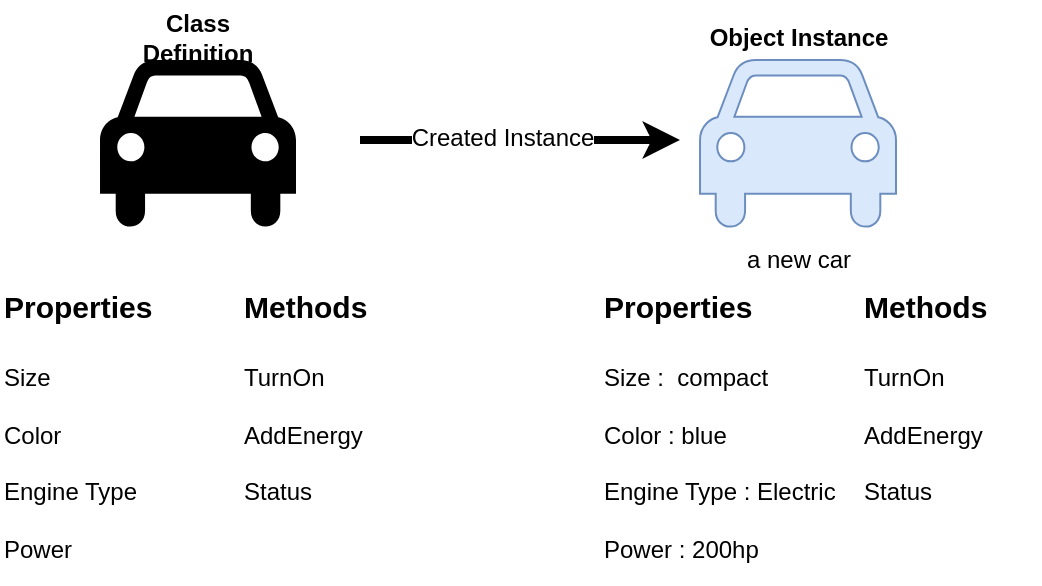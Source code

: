 <mxfile version="28.1.2" pages="3">
  <diagram id="C5RBs43oDa-KdzZeNtuy" name="Page-1">
    <mxGraphModel dx="1186" dy="882" grid="1" gridSize="10" guides="1" tooltips="1" connect="1" arrows="1" fold="1" page="1" pageScale="1" pageWidth="550" pageHeight="300" math="0" shadow="0">
      <root>
        <mxCell id="WIyWlLk6GJQsqaUBKTNV-0" />
        <mxCell id="WIyWlLk6GJQsqaUBKTNV-1" parent="WIyWlLk6GJQsqaUBKTNV-0" />
        <mxCell id="wlakqMtp103lP84yzMkq-0" value="" style="shape=mxgraph.signs.transportation.car_4;html=1;pointerEvents=1;fillColor=#000000;strokeColor=none;verticalLabelPosition=bottom;verticalAlign=top;align=center;" vertex="1" parent="WIyWlLk6GJQsqaUBKTNV-1">
          <mxGeometry x="60" y="30" width="98" height="86" as="geometry" />
        </mxCell>
        <mxCell id="wlakqMtp103lP84yzMkq-1" value="a new car" style="shape=mxgraph.signs.transportation.car_4;html=1;pointerEvents=1;fillColor=#dae8fc;strokeColor=#6c8ebf;verticalLabelPosition=bottom;verticalAlign=top;align=center;" vertex="1" parent="WIyWlLk6GJQsqaUBKTNV-1">
          <mxGeometry x="360" y="30" width="98" height="86" as="geometry" />
        </mxCell>
        <mxCell id="wlakqMtp103lP84yzMkq-2" value="" style="endArrow=classic;html=1;rounded=0;strokeWidth=4;" edge="1" parent="WIyWlLk6GJQsqaUBKTNV-1">
          <mxGeometry width="50" height="50" relative="1" as="geometry">
            <mxPoint x="190" y="70" as="sourcePoint" />
            <mxPoint x="350" y="70" as="targetPoint" />
          </mxGeometry>
        </mxCell>
        <mxCell id="wlakqMtp103lP84yzMkq-3" value="Created Instance" style="edgeLabel;html=1;align=center;verticalAlign=middle;resizable=0;points=[];fontSize=12;" vertex="1" connectable="0" parent="wlakqMtp103lP84yzMkq-2">
          <mxGeometry x="-0.117" y="1" relative="1" as="geometry">
            <mxPoint as="offset" />
          </mxGeometry>
        </mxCell>
        <mxCell id="wlakqMtp103lP84yzMkq-5" value="&lt;h1 style=&quot;margin-top: 0px;&quot;&gt;&lt;font style=&quot;font-size: 15px;&quot;&gt;Properties&lt;/font&gt;&lt;/h1&gt;&lt;div&gt;Size&lt;/div&gt;&lt;div&gt;&lt;br&gt;&lt;/div&gt;&lt;div&gt;Color&lt;/div&gt;&lt;div&gt;&lt;br&gt;&lt;/div&gt;&lt;div&gt;Engine Type&lt;/div&gt;&lt;div&gt;&lt;br&gt;&lt;/div&gt;&lt;div&gt;Power&lt;/div&gt;" style="text;html=1;whiteSpace=wrap;overflow=hidden;rounded=0;" vertex="1" parent="WIyWlLk6GJQsqaUBKTNV-1">
          <mxGeometry x="10" y="130" width="120" height="159" as="geometry" />
        </mxCell>
        <mxCell id="wlakqMtp103lP84yzMkq-6" value="&lt;h1 style=&quot;margin-top: 0px;&quot;&gt;&lt;font style=&quot;font-size: 15px;&quot;&gt;Methods&lt;/font&gt;&lt;/h1&gt;&lt;div&gt;TurnOn&lt;/div&gt;&lt;div&gt;&lt;br&gt;&lt;/div&gt;&lt;div&gt;AddEnergy&lt;/div&gt;&lt;div&gt;&lt;br&gt;&lt;/div&gt;&lt;div&gt;Status&lt;/div&gt;" style="text;html=1;whiteSpace=wrap;overflow=hidden;rounded=0;" vertex="1" parent="WIyWlLk6GJQsqaUBKTNV-1">
          <mxGeometry x="130" y="130" width="120" height="159" as="geometry" />
        </mxCell>
        <mxCell id="wlakqMtp103lP84yzMkq-7" value="&lt;h1 style=&quot;margin-top: 0px;&quot;&gt;&lt;font style=&quot;font-size: 15px;&quot;&gt;Properties&lt;/font&gt;&lt;/h1&gt;&lt;div&gt;Size :&amp;nbsp; compact&lt;/div&gt;&lt;div&gt;&lt;br&gt;&lt;/div&gt;&lt;div&gt;Color : blue&lt;/div&gt;&lt;div&gt;&lt;br&gt;&lt;/div&gt;&lt;div&gt;Engine Type : Electric&lt;/div&gt;&lt;div&gt;&lt;br&gt;&lt;/div&gt;&lt;div&gt;Power : 200hp&lt;/div&gt;" style="text;html=1;whiteSpace=wrap;overflow=hidden;rounded=0;" vertex="1" parent="WIyWlLk6GJQsqaUBKTNV-1">
          <mxGeometry x="310" y="130" width="120" height="159" as="geometry" />
        </mxCell>
        <mxCell id="wlakqMtp103lP84yzMkq-8" value="&lt;h1 style=&quot;margin-top: 0px;&quot;&gt;&lt;font style=&quot;font-size: 15px;&quot;&gt;Methods&lt;/font&gt;&lt;/h1&gt;&lt;div&gt;TurnOn&lt;/div&gt;&lt;div&gt;&lt;br&gt;&lt;/div&gt;&lt;div&gt;AddEnergy&lt;/div&gt;&lt;div&gt;&lt;br&gt;&lt;/div&gt;&lt;div&gt;Status&lt;/div&gt;&lt;div&gt;&lt;br&gt;&lt;/div&gt;&lt;div&gt;&lt;br&gt;&lt;/div&gt;" style="text;html=1;whiteSpace=wrap;overflow=hidden;rounded=0;" vertex="1" parent="WIyWlLk6GJQsqaUBKTNV-1">
          <mxGeometry x="440" y="130" width="90" height="149" as="geometry" />
        </mxCell>
        <mxCell id="wlakqMtp103lP84yzMkq-10" value="&lt;b style=&quot;text-wrap-mode: nowrap;&quot;&gt;Class Definition&lt;/b&gt;" style="text;html=1;align=center;verticalAlign=middle;whiteSpace=wrap;rounded=0;" vertex="1" parent="WIyWlLk6GJQsqaUBKTNV-1">
          <mxGeometry x="79" y="19" width="60" as="geometry" />
        </mxCell>
        <mxCell id="wlakqMtp103lP84yzMkq-11" value="&lt;p class=&quot;p1&quot;&gt;&lt;b&gt;Object Instance&lt;/b&gt;&lt;/p&gt;" style="text;html=1;align=center;verticalAlign=middle;whiteSpace=wrap;rounded=0;" vertex="1" parent="WIyWlLk6GJQsqaUBKTNV-1">
          <mxGeometry x="353.5" y="9" width="111" height="20" as="geometry" />
        </mxCell>
      </root>
    </mxGraphModel>
  </diagram>
  <diagram id="lQpE8kg1wHQz1l3AGAtO" name="Page-2">
    <mxGraphModel dx="879" dy="653" grid="1" gridSize="10" guides="1" tooltips="1" connect="1" arrows="1" fold="1" page="1" pageScale="1" pageWidth="550" pageHeight="250" math="0" shadow="0">
      <root>
        <mxCell id="0" />
        <mxCell id="1" parent="0" />
        <mxCell id="PpPCHewfk0hBFDS2KdxY-1" value="Car" style="swimlane;fontStyle=1;align=center;verticalAlign=top;childLayout=stackLayout;horizontal=1;startSize=26;horizontalStack=0;resizeParent=1;resizeParentMax=0;resizeLast=0;collapsible=1;marginBottom=0;whiteSpace=wrap;html=1;fillColor=#E5ECF6;strokeColor=#9673a6;" vertex="1" parent="1">
          <mxGeometry x="170" y="78" width="160" height="110" as="geometry" />
        </mxCell>
        <mxCell id="PpPCHewfk0hBFDS2KdxY-2" value="- field&lt;div&gt;+field&lt;/div&gt;" style="text;strokeColor=#9673a6;fillColor=#E5ECF6;align=left;verticalAlign=top;spacingLeft=4;spacingRight=4;overflow=hidden;rotatable=0;points=[[0,0.5],[1,0.5]];portConstraint=eastwest;whiteSpace=wrap;html=1;" vertex="1" parent="PpPCHewfk0hBFDS2KdxY-1">
          <mxGeometry y="26" width="160" height="44" as="geometry" />
        </mxCell>
        <mxCell id="PpPCHewfk0hBFDS2KdxY-4" value="+setColor()&lt;div&gt;+getColor()&lt;/div&gt;" style="text;strokeColor=#9673a6;fillColor=#E5ECF6;align=left;verticalAlign=top;spacingLeft=4;spacingRight=4;overflow=hidden;rotatable=0;points=[[0,0.5],[1,0.5]];portConstraint=eastwest;whiteSpace=wrap;html=1;" vertex="1" parent="PpPCHewfk0hBFDS2KdxY-1">
          <mxGeometry y="70" width="160" height="40" as="geometry" />
        </mxCell>
        <mxCell id="nHxIJ2OpzuH2NKFkKyYz-1" value="&lt;b style=&quot;text-wrap-mode: nowrap;&quot;&gt;Class without Signature&lt;/b&gt;" style="text;html=1;align=center;verticalAlign=middle;whiteSpace=wrap;rounded=0;" vertex="1" parent="1">
          <mxGeometry x="220" y="218" width="60" as="geometry" />
        </mxCell>
        <mxCell id="nHxIJ2OpzuH2NKFkKyYz-2" value="Car" style="swimlane;fontStyle=1;align=center;verticalAlign=top;childLayout=stackLayout;horizontal=1;startSize=26;horizontalStack=0;resizeParent=1;resizeParentMax=0;resizeLast=0;collapsible=1;marginBottom=0;whiteSpace=wrap;html=1;fillColor=#E5ECF6;strokeColor=#9673a6;" vertex="1" parent="1">
          <mxGeometry x="350" y="78" width="160" height="110" as="geometry" />
        </mxCell>
        <mxCell id="nHxIJ2OpzuH2NKFkKyYz-3" value="- field: type&lt;div&gt;+field: color&lt;/div&gt;" style="text;strokeColor=#9673a6;fillColor=#E5ECF6;align=left;verticalAlign=top;spacingLeft=4;spacingRight=4;overflow=hidden;rotatable=0;points=[[0,0.5],[1,0.5]];portConstraint=eastwest;whiteSpace=wrap;html=1;" vertex="1" parent="nHxIJ2OpzuH2NKFkKyYz-2">
          <mxGeometry y="26" width="160" height="44" as="geometry" />
        </mxCell>
        <mxCell id="nHxIJ2OpzuH2NKFkKyYz-4" value="+setColor(string) void&amp;nbsp;&lt;div&gt;+getColor(void) string&lt;/div&gt;" style="text;strokeColor=#9673a6;fillColor=#E5ECF6;align=left;verticalAlign=top;spacingLeft=4;spacingRight=4;overflow=hidden;rotatable=0;points=[[0,0.5],[1,0.5]];portConstraint=eastwest;whiteSpace=wrap;html=1;" vertex="1" parent="nHxIJ2OpzuH2NKFkKyYz-2">
          <mxGeometry y="70" width="160" height="40" as="geometry" />
        </mxCell>
        <mxCell id="nHxIJ2OpzuH2NKFkKyYz-5" value="&lt;b style=&quot;text-wrap-mode: nowrap;&quot;&gt;Class with Signature&lt;/b&gt;" style="text;html=1;align=center;verticalAlign=middle;whiteSpace=wrap;rounded=0;" vertex="1" parent="1">
          <mxGeometry x="400" y="218" width="60" as="geometry" />
        </mxCell>
        <mxCell id="nHxIJ2OpzuH2NKFkKyYz-6" value="&lt;b style=&quot;text-wrap-mode: nowrap;&quot;&gt;&lt;font style=&quot;font-size: 16px; color: rgb(30, 144, 255);&quot;&gt;Name&lt;/font&gt;&lt;/b&gt;" style="text;html=1;align=center;verticalAlign=middle;whiteSpace=wrap;rounded=0;fontColor=#2B2B2B;" vertex="1" parent="1">
          <mxGeometry x="220" y="18" width="60" height="20" as="geometry" />
        </mxCell>
        <mxCell id="nHxIJ2OpzuH2NKFkKyYz-8" value="" style="html=1;verticalAlign=bottom;endArrow=block;curved=0;rounded=0;strokeColor=light-dark(#1E90FF,#EDEDED);strokeWidth=4;exitX=0.5;exitY=1;exitDx=0;exitDy=0;fontColor=none;noLabel=1;" edge="1" parent="1" source="nHxIJ2OpzuH2NKFkKyYz-6">
          <mxGeometry width="80" relative="1" as="geometry">
            <mxPoint x="249.8" y="48" as="sourcePoint" />
            <mxPoint x="249.8" y="88" as="targetPoint" />
          </mxGeometry>
        </mxCell>
        <mxCell id="nHxIJ2OpzuH2NKFkKyYz-9" value="&lt;b style=&quot;text-wrap-mode: nowrap;&quot;&gt;&lt;font style=&quot;font-size: 16px; color: rgb(30, 144, 255);&quot;&gt;Attributes&lt;/font&gt;&lt;/b&gt;" style="text;html=1;align=center;verticalAlign=middle;whiteSpace=wrap;rounded=0;fontColor=#3366CC;" vertex="1" parent="1">
          <mxGeometry x="50" y="118" width="90" height="20" as="geometry" />
        </mxCell>
        <mxCell id="nHxIJ2OpzuH2NKFkKyYz-10" value="&lt;b style=&quot;text-wrap-mode: nowrap;&quot;&gt;&lt;font style=&quot;font-size: 16px; color: rgb(30, 144, 255);&quot;&gt;Operations&lt;/font&gt;&lt;/b&gt;" style="text;html=1;align=center;verticalAlign=middle;whiteSpace=wrap;rounded=0;fontColor=#3366CC;" vertex="1" parent="1">
          <mxGeometry x="40" y="158" width="100" height="20" as="geometry" />
        </mxCell>
        <mxCell id="nHxIJ2OpzuH2NKFkKyYz-11" value="" style="html=1;verticalAlign=bottom;endArrow=block;curved=0;rounded=0;strokeColor=light-dark(#1E90FF,#EDEDED);strokeWidth=4;exitX=1;exitY=0.5;exitDx=0;exitDy=0;fontColor=none;noLabel=1;" edge="1" parent="1" source="nHxIJ2OpzuH2NKFkKyYz-9">
          <mxGeometry width="80" relative="1" as="geometry">
            <mxPoint x="250.2" y="48" as="sourcePoint" />
            <mxPoint x="170" y="128" as="targetPoint" />
          </mxGeometry>
        </mxCell>
        <mxCell id="nHxIJ2OpzuH2NKFkKyYz-12" value="" style="html=1;verticalAlign=bottom;endArrow=block;curved=0;rounded=0;strokeColor=light-dark(#1E90FF,#EDEDED);strokeWidth=4;exitX=1;exitY=0.5;exitDx=0;exitDy=0;entryX=0;entryY=0.5;entryDx=0;entryDy=0;fontColor=none;noLabel=1;" edge="1" parent="1" target="PpPCHewfk0hBFDS2KdxY-4">
          <mxGeometry width="80" relative="1" as="geometry">
            <mxPoint x="140" y="167.93" as="sourcePoint" />
            <mxPoint x="168" y="167.93" as="targetPoint" />
          </mxGeometry>
        </mxCell>
      </root>
    </mxGraphModel>
  </diagram>
  <diagram id="13l5ZhQ62JDQko6UbWcP" name="Page-3">
    <mxGraphModel dx="741" dy="551" grid="1" gridSize="10" guides="1" tooltips="1" connect="1" arrows="1" fold="1" page="1" pageScale="1" pageWidth="550" pageHeight="250" math="0" shadow="0">
      <root>
        <mxCell id="0" />
        <mxCell id="1" parent="0" />
        <mxCell id="mVGgbMXDjPT5MY1kV-H4-1" value="Car" style="swimlane;fontStyle=1;align=center;verticalAlign=top;childLayout=stackLayout;horizontal=1;startSize=26;horizontalStack=0;resizeParent=1;resizeParentMax=0;resizeLast=0;collapsible=1;marginBottom=0;whiteSpace=wrap;html=1;fillColor=#E5ECF6;strokeColor=#9673a6;" vertex="1" parent="1">
          <mxGeometry x="140" y="40" width="250" height="150" as="geometry" />
        </mxCell>
        <mxCell id="mVGgbMXDjPT5MY1kV-H4-2" value="- saveGas() : bool&lt;div&gt;+&lt;span style=&quot;background-color: transparent; color: light-dark(rgb(0, 0, 0), rgb(255, 255, 255));&quot;&gt;numOfDoors() : int&lt;/span&gt;&lt;/div&gt;&lt;div&gt;&lt;span style=&quot;background-color: transparent; color: light-dark(rgb(0, 0, 0), rgb(255, 255, 255));&quot;&gt;# paintBrand(): Paint&lt;/span&gt;&lt;/div&gt;" style="text;strokeColor=#9673a6;fillColor=#E5ECF6;align=left;verticalAlign=top;spacingLeft=4;spacingRight=4;overflow=hidden;rotatable=0;points=[[0,0.5],[1,0.5]];portConstraint=eastwest;whiteSpace=wrap;html=1;" vertex="1" parent="mVGgbMXDjPT5MY1kV-H4-1">
          <mxGeometry y="26" width="250" height="64" as="geometry" />
        </mxCell>
        <mxCell id="mVGgbMXDjPT5MY1kV-H4-3" value="+op1(doorNum : int) :&amp;nbsp; string&lt;div&gt;- op2(isGasModel :&amp;nbsp;&lt;span style=&quot;background-color: transparent; color: light-dark(rgb(0, 0, 0), rgb(255, 255, 255));&quot;&gt;bool&lt;/span&gt;&lt;span style=&quot;background-color: transparent; color: light-dark(rgb(0, 0, 0), rgb(255, 255, 255));&quot;&gt;) : bool&lt;/span&gt;&lt;/div&gt;&lt;div&gt;#op3(paintBrand : int) : Paint*&lt;/div&gt;" style="text;strokeColor=#9673a6;fillColor=#E5ECF6;align=left;verticalAlign=top;spacingLeft=4;spacingRight=4;overflow=hidden;rotatable=0;points=[[0,0.5],[1,0.5]];portConstraint=eastwest;whiteSpace=wrap;html=1;" vertex="1" parent="mVGgbMXDjPT5MY1kV-H4-1">
          <mxGeometry y="90" width="250" height="60" as="geometry" />
        </mxCell>
        <mxCell id="VV5LA1O4kjHgkje8yk8X-2" value="" style="html=1;verticalAlign=bottom;endArrow=block;curved=0;rounded=0;strokeColor=light-dark(#1E90FF,#EDEDED);strokeWidth=4;fontColor=none;noLabel=1;exitX=0.003;exitY=0.967;exitDx=0;exitDy=0;exitPerimeter=0;" edge="1" parent="mVGgbMXDjPT5MY1kV-H4-1" source="GODQbUa1Kt8kLVmHLMWR-2">
          <mxGeometry width="80" relative="1" as="geometry">
            <mxPoint x="260" y="90" as="sourcePoint" />
            <mxPoint x="172" y="118.88" as="targetPoint" />
          </mxGeometry>
        </mxCell>
        <mxCell id="mVGgbMXDjPT5MY1kV-H4-4" value="" style="shape=partialRectangle;whiteSpace=wrap;html=1;bottom=1;right=1;left=1;top=0;fillColor=none;routingCenterX=-0.5;rotation=90;gradientColor=#ea6b66;strokeColor=#1E90FF;strokeWidth=3;" vertex="1" parent="1">
          <mxGeometry x="100" y="90" width="50" height="15" as="geometry" />
        </mxCell>
        <mxCell id="sEvG056o8CD0HWJe37Gr-1" value="" style="shape=partialRectangle;whiteSpace=wrap;html=1;bottom=1;right=1;left=1;top=0;fillColor=none;routingCenterX=-0.5;rotation=90;gradientColor=#ea6b66;strokeColor=#1E90FF;strokeWidth=3;" vertex="1" parent="1">
          <mxGeometry x="100" y="150" width="50" height="15" as="geometry" />
        </mxCell>
        <mxCell id="7tu8o6xf0vE_sHG9Bf5q-1" value="&lt;b style=&quot;text-wrap-mode: nowrap;&quot;&gt;&lt;font style=&quot;font-size: 16px; color: rgb(30, 144, 255);&quot;&gt;3 Attributes&lt;/font&gt;&lt;/b&gt;" style="text;html=1;align=center;verticalAlign=middle;whiteSpace=wrap;rounded=0;fontColor=#3366CC;" vertex="1" parent="1">
          <mxGeometry x="20" y="87.5" width="90" height="20" as="geometry" />
        </mxCell>
        <mxCell id="7tu8o6xf0vE_sHG9Bf5q-2" value="&lt;b style=&quot;text-wrap-mode: nowrap;&quot;&gt;&lt;font style=&quot;font-size: 16px; color: rgb(30, 144, 255);&quot;&gt;3 Operations&lt;/font&gt;&lt;/b&gt;" style="text;html=1;align=center;verticalAlign=middle;whiteSpace=wrap;rounded=0;fontColor=#3366CC;" vertex="1" parent="1">
          <mxGeometry y="145" width="110" height="20" as="geometry" />
        </mxCell>
        <mxCell id="GODQbUa1Kt8kLVmHLMWR-1" value="" style="html=1;verticalAlign=bottom;endArrow=block;curved=0;rounded=0;strokeColor=light-dark(#1E90FF,#EDEDED);strokeWidth=4;fontColor=none;noLabel=1;exitX=0.003;exitY=0.347;exitDx=0;exitDy=0;exitPerimeter=0;" edge="1" parent="1" source="VV5LA1O4kjHgkje8yk8X-1">
          <mxGeometry width="80" relative="1" as="geometry">
            <mxPoint x="401" y="166" as="sourcePoint" />
            <mxPoint x="310" y="173" as="targetPoint" />
          </mxGeometry>
        </mxCell>
        <mxCell id="GODQbUa1Kt8kLVmHLMWR-2" value="op2 has a parameter of&amp;nbsp;&lt;div&gt;type int&amp;nbsp;&lt;span style=&quot;background-color: transparent; color: light-dark(rgb(0, 0, 0), rgb(255, 255, 255));&quot;&gt;and&amp;nbsp;&lt;/span&gt;&lt;/div&gt;&lt;div&gt;&lt;span style=&quot;background-color: transparent; color: light-dark(rgb(0, 0, 0), rgb(255, 255, 255));&quot;&gt;returns a type bool&lt;/span&gt;&lt;/div&gt;" style="text;html=1;align=center;verticalAlign=middle;resizable=0;points=[];autosize=1;strokeColor=light-dark(#1d90ff, #ededed);fillColor=none;" vertex="1" parent="1">
          <mxGeometry x="400" y="67.5" width="150" height="60" as="geometry" />
        </mxCell>
        <mxCell id="VV5LA1O4kjHgkje8yk8X-1" value="op3 has a parameter of&amp;nbsp;&lt;div&gt;type int&amp;nbsp;&lt;span style=&quot;background-color: transparent; color: light-dark(rgb(0, 0, 0), rgb(255, 255, 255));&quot;&gt;and&amp;nbsp;&lt;/span&gt;&lt;/div&gt;&lt;div&gt;&lt;span style=&quot;background-color: transparent; color: light-dark(rgb(0, 0, 0), rgb(255, 255, 255));&quot;&gt;returns a pointer to&amp;nbsp;&lt;/span&gt;&lt;/div&gt;&lt;div&gt;&lt;span style=&quot;background-color: transparent; color: light-dark(rgb(0, 0, 0), rgb(255, 255, 255));&quot;&gt;class Paint&lt;/span&gt;&lt;/div&gt;&lt;div&gt;&lt;span style=&quot;background-color: transparent; color: light-dark(rgb(0, 0, 0), rgb(255, 255, 255));&quot;&gt;(note the * symbol)&lt;/span&gt;&lt;/div&gt;" style="text;html=1;align=center;verticalAlign=middle;resizable=0;points=[];autosize=1;strokeColor=light-dark(#1d90ff, #ededed);fillColor=none;" vertex="1" parent="1">
          <mxGeometry x="400" y="141.5" width="150" height="90" as="geometry" />
        </mxCell>
      </root>
    </mxGraphModel>
  </diagram>
</mxfile>
